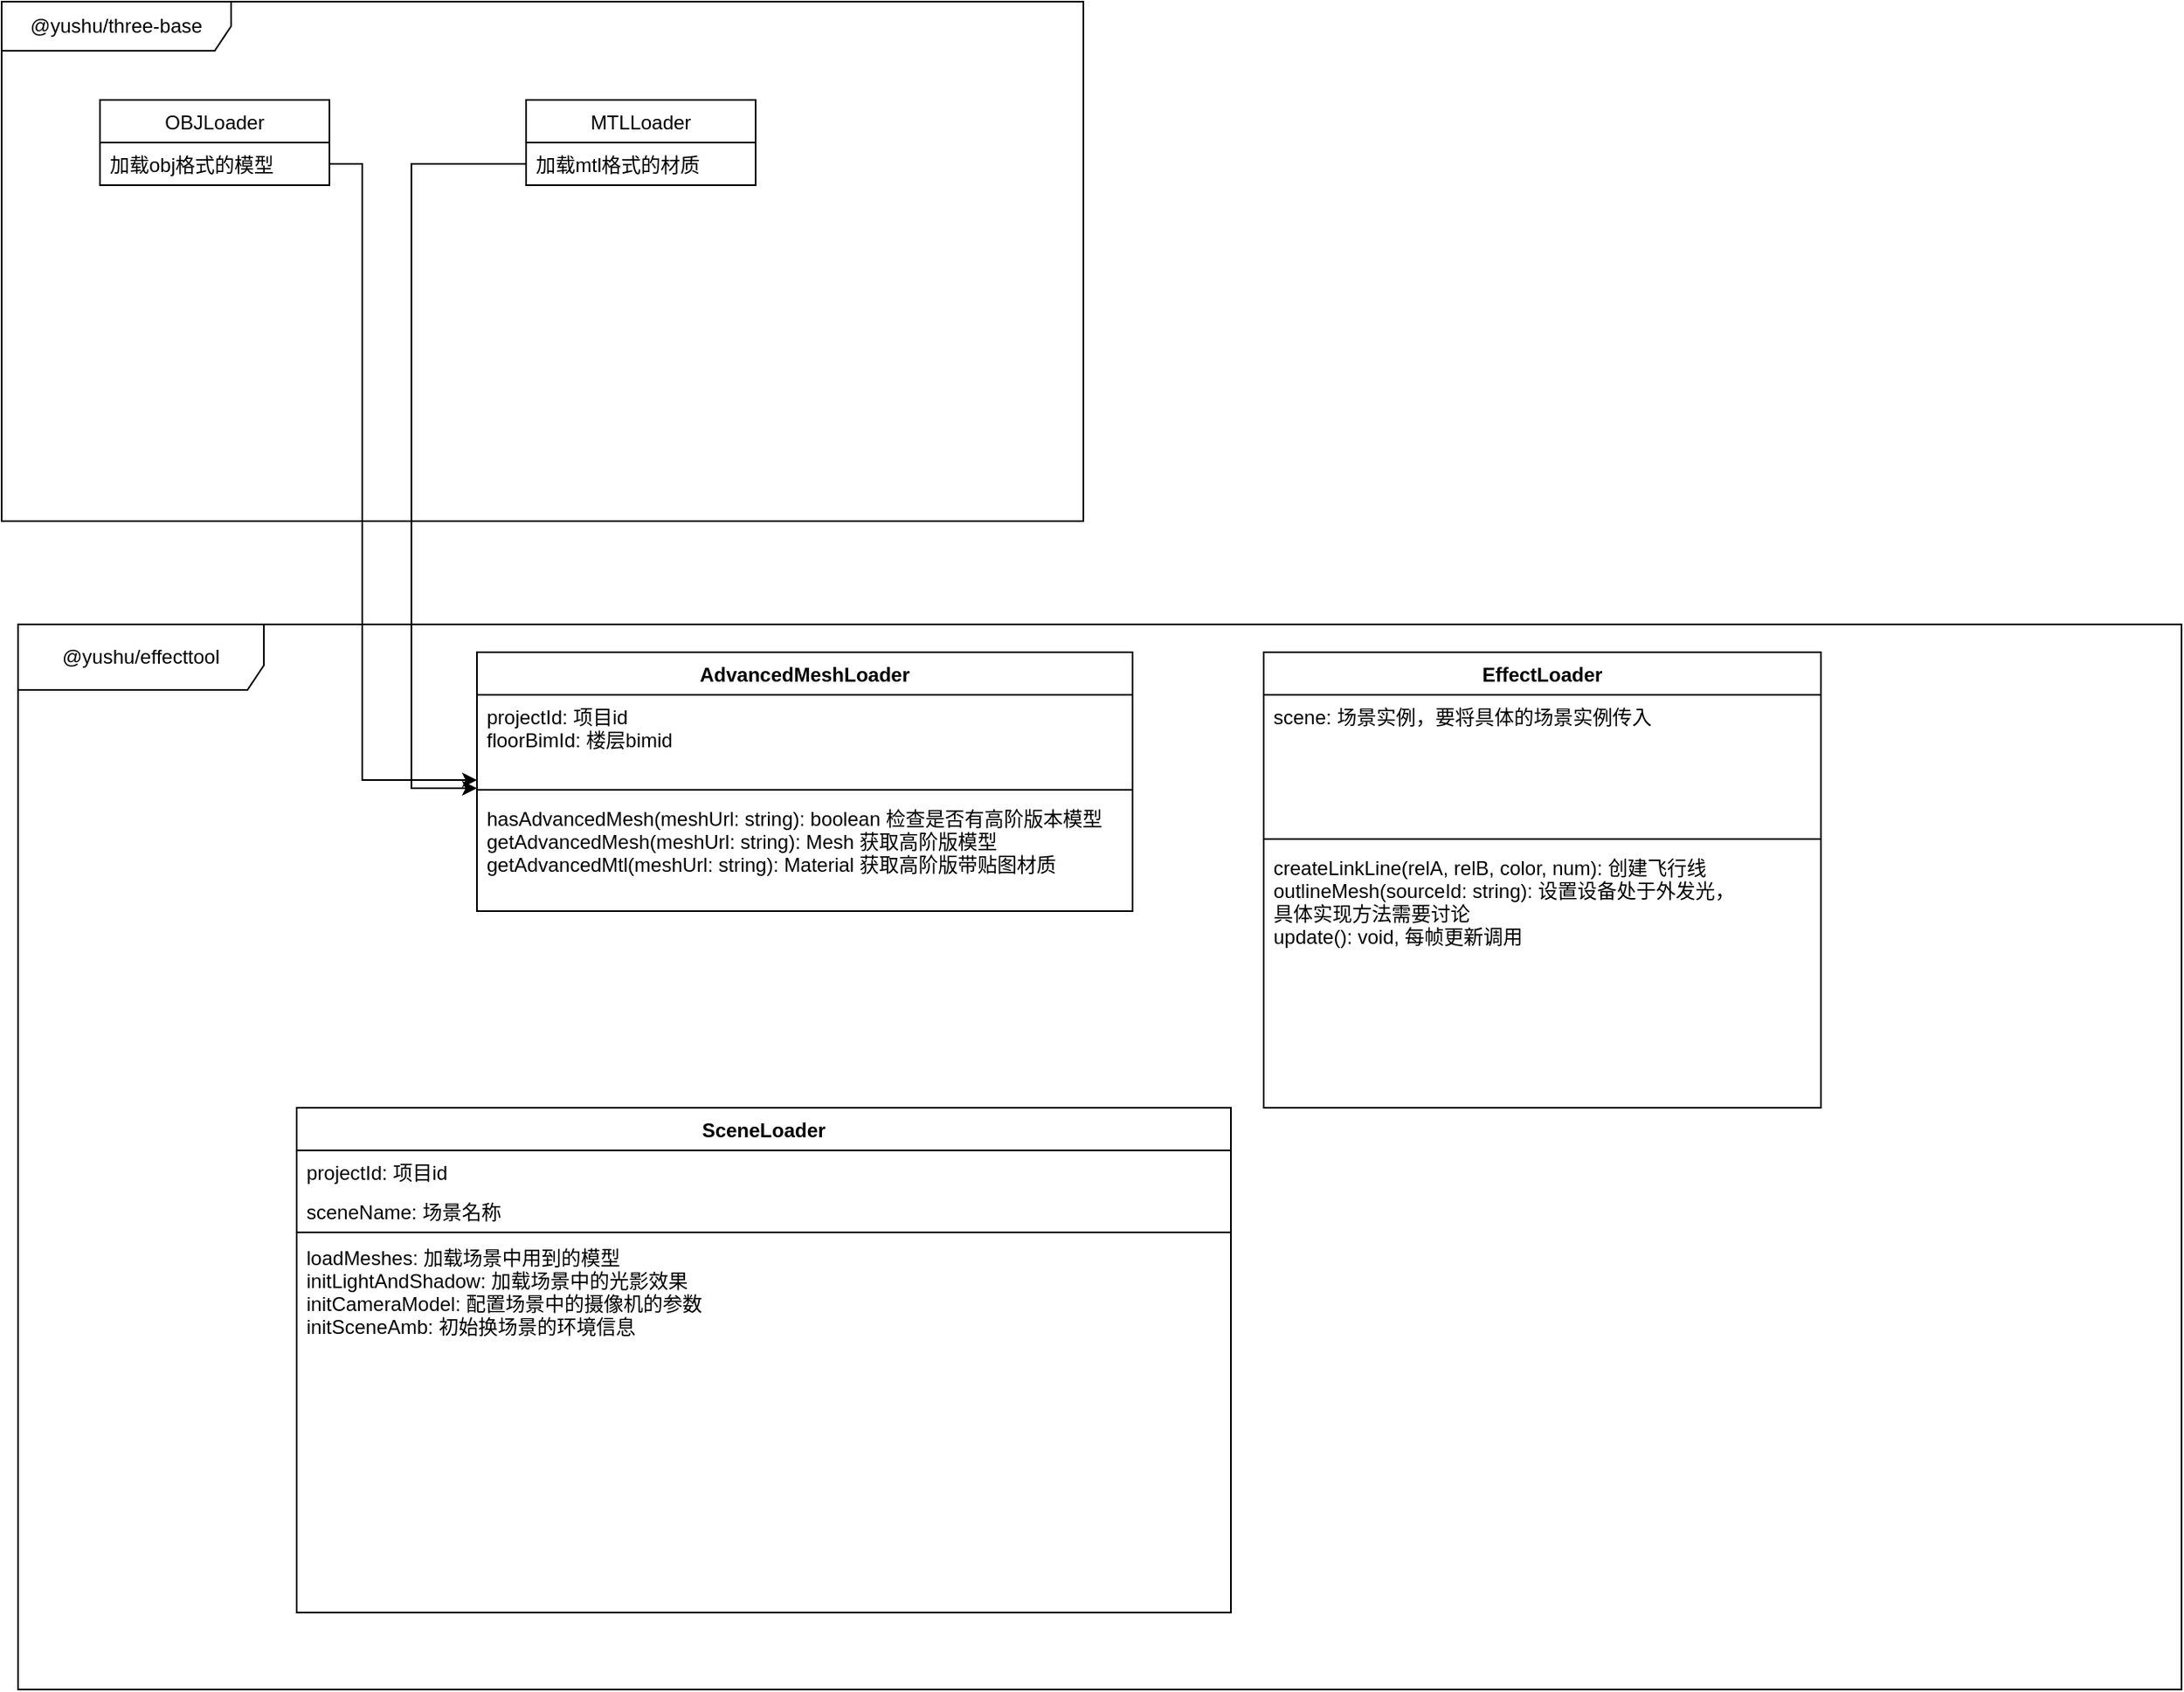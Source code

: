 <mxfile version="20.3.1" type="github">
  <diagram id="82UUYT1Q0SkO9JnXrcC1" name="第 1 页">
    <mxGraphModel dx="5493" dy="5029" grid="1" gridSize="10" guides="1" tooltips="1" connect="1" arrows="1" fold="1" page="1" pageScale="1" pageWidth="827" pageHeight="1169" math="0" shadow="0">
      <root>
        <mxCell id="0" />
        <mxCell id="1" parent="0" />
        <mxCell id="See2MY633tehe9pQUOF3-32" value="@yushu/effecttool" style="shape=umlFrame;whiteSpace=wrap;html=1;shadow=0;width=150;height=40;" vertex="1" parent="1">
          <mxGeometry x="40" y="360" width="1320" height="650" as="geometry" />
        </mxCell>
        <mxCell id="See2MY633tehe9pQUOF3-23" value="@yushu/three-base" style="shape=umlFrame;whiteSpace=wrap;html=1;width=140;height=30;shadow=0;" vertex="1" parent="1">
          <mxGeometry x="30" y="-20" width="660" height="317" as="geometry" />
        </mxCell>
        <mxCell id="See2MY633tehe9pQUOF3-15" value="AdvancedMeshLoader" style="swimlane;fontStyle=1;align=center;verticalAlign=top;childLayout=stackLayout;horizontal=1;startSize=26;horizontalStack=0;resizeParent=1;resizeParentMax=0;resizeLast=0;collapsible=1;marginBottom=0;" vertex="1" parent="1">
          <mxGeometry x="320" y="377" width="400" height="158" as="geometry" />
        </mxCell>
        <mxCell id="See2MY633tehe9pQUOF3-16" value="projectId: 项目id&#xa;floorBimId: 楼层bimid&#xa;" style="text;strokeColor=none;fillColor=none;align=left;verticalAlign=top;spacingLeft=4;spacingRight=4;overflow=hidden;rotatable=0;points=[[0,0.5],[1,0.5]];portConstraint=eastwest;" vertex="1" parent="See2MY633tehe9pQUOF3-15">
          <mxGeometry y="26" width="400" height="54" as="geometry" />
        </mxCell>
        <mxCell id="See2MY633tehe9pQUOF3-17" value="" style="line;strokeWidth=1;fillColor=none;align=left;verticalAlign=middle;spacingTop=-1;spacingLeft=3;spacingRight=3;rotatable=0;labelPosition=right;points=[];portConstraint=eastwest;strokeColor=inherit;" vertex="1" parent="See2MY633tehe9pQUOF3-15">
          <mxGeometry y="80" width="400" height="8" as="geometry" />
        </mxCell>
        <mxCell id="See2MY633tehe9pQUOF3-18" value="hasAdvancedMesh(meshUrl: string): boolean 检查是否有高阶版本模型&#xa;getAdvancedMesh(meshUrl: string): Mesh 获取高阶版模型&#xa;getAdvancedMtl(meshUrl: string): Material 获取高阶版带贴图材质&#xa;" style="text;strokeColor=none;fillColor=none;align=left;verticalAlign=top;spacingLeft=4;spacingRight=4;overflow=hidden;rotatable=0;points=[[0,0.5],[1,0.5]];portConstraint=eastwest;" vertex="1" parent="See2MY633tehe9pQUOF3-15">
          <mxGeometry y="88" width="400" height="70" as="geometry" />
        </mxCell>
        <mxCell id="See2MY633tehe9pQUOF3-24" value="OBJLoader" style="swimlane;fontStyle=0;childLayout=stackLayout;horizontal=1;startSize=26;fillColor=none;horizontalStack=0;resizeParent=1;resizeParentMax=0;resizeLast=0;collapsible=1;marginBottom=0;shadow=0;" vertex="1" parent="1">
          <mxGeometry x="90" y="40" width="140" height="52" as="geometry" />
        </mxCell>
        <mxCell id="See2MY633tehe9pQUOF3-25" value="加载obj格式的模型" style="text;strokeColor=none;fillColor=none;align=left;verticalAlign=top;spacingLeft=4;spacingRight=4;overflow=hidden;rotatable=0;points=[[0,0.5],[1,0.5]];portConstraint=eastwest;shadow=0;" vertex="1" parent="See2MY633tehe9pQUOF3-24">
          <mxGeometry y="26" width="140" height="26" as="geometry" />
        </mxCell>
        <mxCell id="See2MY633tehe9pQUOF3-28" value="MTLLoader" style="swimlane;fontStyle=0;childLayout=stackLayout;horizontal=1;startSize=26;fillColor=none;horizontalStack=0;resizeParent=1;resizeParentMax=0;resizeLast=0;collapsible=1;marginBottom=0;shadow=0;" vertex="1" parent="1">
          <mxGeometry x="350" y="40" width="140" height="52" as="geometry" />
        </mxCell>
        <mxCell id="See2MY633tehe9pQUOF3-29" value="加载mtl格式的材质" style="text;strokeColor=none;fillColor=none;align=left;verticalAlign=top;spacingLeft=4;spacingRight=4;overflow=hidden;rotatable=0;points=[[0,0.5],[1,0.5]];portConstraint=eastwest;shadow=0;" vertex="1" parent="See2MY633tehe9pQUOF3-28">
          <mxGeometry y="26" width="140" height="26" as="geometry" />
        </mxCell>
        <mxCell id="See2MY633tehe9pQUOF3-30" style="edgeStyle=orthogonalEdgeStyle;rounded=0;orthogonalLoop=1;jettySize=auto;html=1;exitX=1;exitY=0.5;exitDx=0;exitDy=0;" edge="1" parent="1" source="See2MY633tehe9pQUOF3-25" target="See2MY633tehe9pQUOF3-16">
          <mxGeometry relative="1" as="geometry">
            <Array as="points">
              <mxPoint x="250" y="79" />
              <mxPoint x="250" y="455" />
            </Array>
          </mxGeometry>
        </mxCell>
        <mxCell id="See2MY633tehe9pQUOF3-31" style="edgeStyle=orthogonalEdgeStyle;rounded=0;orthogonalLoop=1;jettySize=auto;html=1;exitX=0;exitY=0.5;exitDx=0;exitDy=0;" edge="1" parent="1" source="See2MY633tehe9pQUOF3-29">
          <mxGeometry relative="1" as="geometry">
            <mxPoint x="320" y="460" as="targetPoint" />
            <Array as="points">
              <mxPoint x="280" y="79" />
              <mxPoint x="280" y="460" />
            </Array>
          </mxGeometry>
        </mxCell>
        <mxCell id="See2MY633tehe9pQUOF3-37" value="EffectLoader" style="swimlane;fontStyle=1;align=center;verticalAlign=top;childLayout=stackLayout;horizontal=1;startSize=26;horizontalStack=0;resizeParent=1;resizeParentMax=0;resizeLast=0;collapsible=1;marginBottom=0;shadow=0;" vertex="1" parent="1">
          <mxGeometry x="800" y="377" width="340" height="278" as="geometry" />
        </mxCell>
        <mxCell id="See2MY633tehe9pQUOF3-38" value="scene: 场景实例，要将具体的场景实例传入&#xa;" style="text;strokeColor=none;fillColor=none;align=left;verticalAlign=top;spacingLeft=4;spacingRight=4;overflow=hidden;rotatable=0;points=[[0,0.5],[1,0.5]];portConstraint=eastwest;shadow=0;" vertex="1" parent="See2MY633tehe9pQUOF3-37">
          <mxGeometry y="26" width="340" height="84" as="geometry" />
        </mxCell>
        <mxCell id="See2MY633tehe9pQUOF3-39" value="" style="line;strokeWidth=1;fillColor=none;align=left;verticalAlign=middle;spacingTop=-1;spacingLeft=3;spacingRight=3;rotatable=0;labelPosition=right;points=[];portConstraint=eastwest;strokeColor=inherit;shadow=0;" vertex="1" parent="See2MY633tehe9pQUOF3-37">
          <mxGeometry y="110" width="340" height="8" as="geometry" />
        </mxCell>
        <mxCell id="See2MY633tehe9pQUOF3-40" value="createLinkLine(relA, relB, color, num): 创建飞行线&#xa;outlineMesh(sourceId: string): 设置设备处于外发光，&#xa;具体实现方法需要讨论&#xa;update(): void, 每帧更新调用" style="text;strokeColor=none;fillColor=none;align=left;verticalAlign=top;spacingLeft=4;spacingRight=4;overflow=hidden;rotatable=0;points=[[0,0.5],[1,0.5]];portConstraint=eastwest;shadow=0;" vertex="1" parent="See2MY633tehe9pQUOF3-37">
          <mxGeometry y="118" width="340" height="160" as="geometry" />
        </mxCell>
        <mxCell id="See2MY633tehe9pQUOF3-41" value="SceneLoader" style="swimlane;fontStyle=1;align=center;verticalAlign=top;childLayout=stackLayout;horizontal=1;startSize=26;horizontalStack=0;resizeParent=1;resizeParentMax=0;resizeLast=0;collapsible=1;marginBottom=0;shadow=0;" vertex="1" parent="1">
          <mxGeometry x="210" y="655" width="570" height="308" as="geometry" />
        </mxCell>
        <mxCell id="See2MY633tehe9pQUOF3-42" value="projectId: 项目id&#xa;" style="text;strokeColor=none;fillColor=none;align=left;verticalAlign=top;spacingLeft=4;spacingRight=4;overflow=hidden;rotatable=0;points=[[0,0.5],[1,0.5]];portConstraint=eastwest;shadow=0;" vertex="1" parent="See2MY633tehe9pQUOF3-41">
          <mxGeometry y="26" width="570" height="24" as="geometry" />
        </mxCell>
        <mxCell id="See2MY633tehe9pQUOF3-46" value="sceneName: 场景名称&#xa;" style="text;strokeColor=none;fillColor=none;align=left;verticalAlign=top;spacingLeft=4;spacingRight=4;overflow=hidden;rotatable=0;points=[[0,0.5],[1,0.5]];portConstraint=eastwest;shadow=0;" vertex="1" parent="See2MY633tehe9pQUOF3-41">
          <mxGeometry y="50" width="570" height="24" as="geometry" />
        </mxCell>
        <mxCell id="See2MY633tehe9pQUOF3-43" value="" style="line;strokeWidth=1;fillColor=none;align=left;verticalAlign=middle;spacingTop=-1;spacingLeft=3;spacingRight=3;rotatable=0;labelPosition=right;points=[];portConstraint=eastwest;strokeColor=inherit;shadow=0;" vertex="1" parent="See2MY633tehe9pQUOF3-41">
          <mxGeometry y="74" width="570" height="4" as="geometry" />
        </mxCell>
        <mxCell id="See2MY633tehe9pQUOF3-44" value="loadMeshes: 加载场景中用到的模型&#xa;initLightAndShadow: 加载场景中的光影效果&#xa;initCameraModel: 配置场景中的摄像机的参数&#xa;initSceneAmb: 初始换场景的环境信息" style="text;strokeColor=none;fillColor=none;align=left;verticalAlign=top;spacingLeft=4;spacingRight=4;overflow=hidden;rotatable=0;points=[[0,0.5],[1,0.5]];portConstraint=eastwest;shadow=0;" vertex="1" parent="See2MY633tehe9pQUOF3-41">
          <mxGeometry y="78" width="570" height="230" as="geometry" />
        </mxCell>
      </root>
    </mxGraphModel>
  </diagram>
</mxfile>
